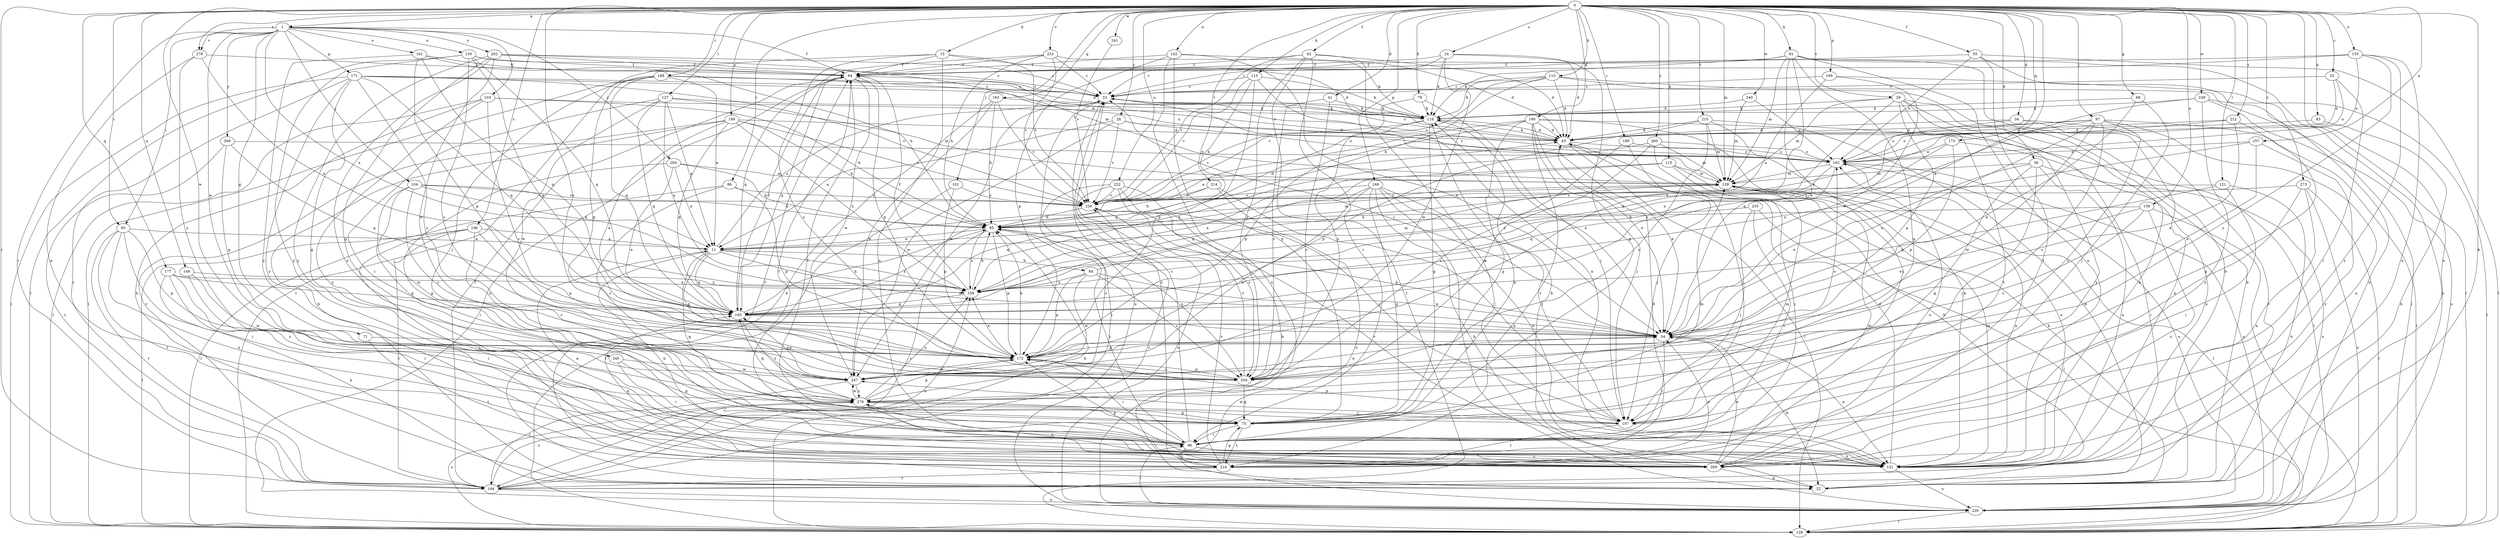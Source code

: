 strict digraph  {
0;
1;
11;
15;
22;
24;
28;
29;
32;
33;
34;
36;
41;
43;
54;
55;
62;
64;
68;
71;
75;
78;
81;
83;
84;
85;
86;
95;
96;
97;
101;
103;
104;
107;
110;
113;
115;
118;
121;
127;
128;
139;
142;
148;
150;
151;
155;
159;
161;
162;
168;
169;
171;
172;
173;
177;
182;
183;
188;
189;
190;
194;
196;
199;
204;
212;
214;
215;
216;
222;
226;
232;
235;
236;
239;
240;
241;
245;
247;
257;
258;
260;
262;
264;
268;
269;
273;
278;
279;
0 -> 1  [label=a];
0 -> 15  [label=b];
0 -> 22  [label=b];
0 -> 24  [label=c];
0 -> 28  [label=c];
0 -> 29  [label=c];
0 -> 32  [label=c];
0 -> 34  [label=d];
0 -> 36  [label=d];
0 -> 41  [label=d];
0 -> 54  [label=e];
0 -> 55  [label=f];
0 -> 62  [label=f];
0 -> 68  [label=g];
0 -> 78  [label=h];
0 -> 81  [label=h];
0 -> 83  [label=h];
0 -> 86  [label=i];
0 -> 95  [label=i];
0 -> 97  [label=j];
0 -> 101  [label=j];
0 -> 110  [label=k];
0 -> 113  [label=k];
0 -> 115  [label=k];
0 -> 121  [label=l];
0 -> 127  [label=l];
0 -> 139  [label=m];
0 -> 142  [label=n];
0 -> 148  [label=n];
0 -> 155  [label=o];
0 -> 159  [label=o];
0 -> 168  [label=p];
0 -> 169  [label=p];
0 -> 173  [label=q];
0 -> 177  [label=q];
0 -> 182  [label=q];
0 -> 188  [label=r];
0 -> 189  [label=r];
0 -> 190  [label=r];
0 -> 194  [label=r];
0 -> 196  [label=s];
0 -> 199  [label=s];
0 -> 204  [label=s];
0 -> 212  [label=t];
0 -> 214  [label=t];
0 -> 215  [label=t];
0 -> 222  [label=u];
0 -> 226  [label=u];
0 -> 232  [label=v];
0 -> 239  [label=w];
0 -> 240  [label=w];
0 -> 241  [label=w];
0 -> 245  [label=w];
0 -> 257  [label=x];
0 -> 260  [label=y];
0 -> 273  [label=z];
0 -> 278  [label=z];
1 -> 64  [label=f];
1 -> 71  [label=g];
1 -> 95  [label=i];
1 -> 103  [label=j];
1 -> 104  [label=j];
1 -> 150  [label=n];
1 -> 161  [label=o];
1 -> 171  [label=p];
1 -> 194  [label=r];
1 -> 245  [label=w];
1 -> 258  [label=x];
1 -> 262  [label=y];
1 -> 264  [label=y];
1 -> 268  [label=y];
1 -> 278  [label=v];
11 -> 33  [label=c];
11 -> 54  [label=e];
11 -> 75  [label=g];
11 -> 84  [label=h];
11 -> 151  [label=n];
11 -> 172  [label=p];
11 -> 183  [label=q];
11 -> 258  [label=x];
15 -> 43  [label=d];
15 -> 64  [label=f];
15 -> 128  [label=l];
15 -> 151  [label=n];
15 -> 204  [label=s];
15 -> 236  [label=v];
22 -> 64  [label=f];
24 -> 33  [label=c];
24 -> 43  [label=d];
24 -> 64  [label=f];
24 -> 75  [label=g];
24 -> 118  [label=k];
24 -> 247  [label=w];
28 -> 11  [label=a];
28 -> 43  [label=d];
28 -> 162  [label=o];
28 -> 236  [label=v];
28 -> 247  [label=w];
29 -> 118  [label=k];
29 -> 139  [label=m];
29 -> 151  [label=n];
29 -> 172  [label=p];
29 -> 194  [label=r];
29 -> 216  [label=t];
29 -> 258  [label=x];
29 -> 269  [label=y];
32 -> 33  [label=c];
32 -> 43  [label=d];
32 -> 96  [label=i];
32 -> 162  [label=o];
33 -> 118  [label=k];
33 -> 128  [label=l];
33 -> 162  [label=o];
33 -> 226  [label=u];
33 -> 247  [label=w];
34 -> 43  [label=d];
34 -> 151  [label=n];
34 -> 194  [label=r];
34 -> 258  [label=x];
36 -> 54  [label=e];
36 -> 75  [label=g];
36 -> 107  [label=j];
36 -> 139  [label=m];
36 -> 151  [label=n];
36 -> 226  [label=u];
41 -> 118  [label=k];
41 -> 204  [label=s];
41 -> 279  [label=z];
43 -> 22  [label=b];
43 -> 33  [label=c];
43 -> 54  [label=e];
43 -> 118  [label=k];
43 -> 128  [label=l];
43 -> 162  [label=o];
54 -> 22  [label=b];
54 -> 33  [label=c];
54 -> 85  [label=h];
54 -> 96  [label=i];
54 -> 151  [label=n];
54 -> 172  [label=p];
55 -> 64  [label=f];
55 -> 128  [label=l];
55 -> 162  [label=o];
55 -> 216  [label=t];
55 -> 226  [label=u];
62 -> 43  [label=d];
62 -> 64  [label=f];
62 -> 96  [label=i];
62 -> 128  [label=l];
62 -> 151  [label=n];
62 -> 204  [label=s];
62 -> 236  [label=v];
64 -> 33  [label=c];
64 -> 162  [label=o];
64 -> 172  [label=p];
64 -> 183  [label=q];
64 -> 226  [label=u];
64 -> 247  [label=w];
68 -> 54  [label=e];
68 -> 107  [label=j];
68 -> 118  [label=k];
71 -> 172  [label=p];
71 -> 216  [label=t];
75 -> 96  [label=i];
75 -> 139  [label=m];
75 -> 216  [label=t];
78 -> 107  [label=j];
78 -> 118  [label=k];
78 -> 204  [label=s];
81 -> 22  [label=b];
81 -> 54  [label=e];
81 -> 64  [label=f];
81 -> 75  [label=g];
81 -> 118  [label=k];
81 -> 128  [label=l];
81 -> 139  [label=m];
81 -> 151  [label=n];
81 -> 172  [label=p];
83 -> 22  [label=b];
83 -> 43  [label=d];
84 -> 54  [label=e];
84 -> 139  [label=m];
84 -> 172  [label=p];
84 -> 204  [label=s];
84 -> 247  [label=w];
84 -> 258  [label=x];
85 -> 11  [label=a];
85 -> 139  [label=m];
85 -> 172  [label=p];
85 -> 194  [label=r];
85 -> 204  [label=s];
85 -> 258  [label=x];
86 -> 128  [label=l];
86 -> 172  [label=p];
86 -> 236  [label=v];
86 -> 279  [label=z];
95 -> 11  [label=a];
95 -> 96  [label=i];
95 -> 151  [label=n];
95 -> 172  [label=p];
95 -> 194  [label=r];
95 -> 216  [label=t];
96 -> 33  [label=c];
96 -> 64  [label=f];
96 -> 85  [label=h];
96 -> 118  [label=k];
96 -> 151  [label=n];
96 -> 216  [label=t];
96 -> 269  [label=y];
97 -> 11  [label=a];
97 -> 43  [label=d];
97 -> 54  [label=e];
97 -> 128  [label=l];
97 -> 151  [label=n];
97 -> 162  [label=o];
97 -> 204  [label=s];
97 -> 247  [label=w];
97 -> 279  [label=z];
101 -> 128  [label=l];
101 -> 172  [label=p];
101 -> 236  [label=v];
103 -> 22  [label=b];
103 -> 85  [label=h];
103 -> 118  [label=k];
103 -> 128  [label=l];
103 -> 204  [label=s];
103 -> 269  [label=y];
104 -> 11  [label=a];
104 -> 85  [label=h];
104 -> 96  [label=i];
104 -> 204  [label=s];
104 -> 236  [label=v];
104 -> 247  [label=w];
107 -> 139  [label=m];
107 -> 172  [label=p];
107 -> 216  [label=t];
107 -> 247  [label=w];
110 -> 22  [label=b];
110 -> 33  [label=c];
110 -> 43  [label=d];
110 -> 85  [label=h];
110 -> 118  [label=k];
110 -> 128  [label=l];
110 -> 236  [label=v];
113 -> 33  [label=c];
113 -> 85  [label=h];
113 -> 118  [label=k];
113 -> 151  [label=n];
113 -> 172  [label=p];
113 -> 236  [label=v];
115 -> 22  [label=b];
115 -> 96  [label=i];
115 -> 139  [label=m];
115 -> 183  [label=q];
115 -> 258  [label=x];
118 -> 43  [label=d];
118 -> 54  [label=e];
118 -> 75  [label=g];
118 -> 183  [label=q];
118 -> 236  [label=v];
121 -> 22  [label=b];
121 -> 96  [label=i];
121 -> 183  [label=q];
121 -> 236  [label=v];
127 -> 11  [label=a];
127 -> 96  [label=i];
127 -> 118  [label=k];
127 -> 139  [label=m];
127 -> 183  [label=q];
127 -> 247  [label=w];
127 -> 258  [label=x];
128 -> 279  [label=z];
139 -> 33  [label=c];
139 -> 128  [label=l];
139 -> 151  [label=n];
139 -> 236  [label=v];
142 -> 43  [label=d];
142 -> 54  [label=e];
142 -> 64  [label=f];
142 -> 75  [label=g];
142 -> 172  [label=p];
142 -> 226  [label=u];
148 -> 96  [label=i];
148 -> 247  [label=w];
148 -> 258  [label=x];
150 -> 33  [label=c];
150 -> 54  [label=e];
150 -> 64  [label=f];
150 -> 128  [label=l];
150 -> 183  [label=q];
150 -> 204  [label=s];
150 -> 269  [label=y];
151 -> 11  [label=a];
151 -> 43  [label=d];
151 -> 64  [label=f];
151 -> 139  [label=m];
151 -> 162  [label=o];
151 -> 172  [label=p];
151 -> 226  [label=u];
151 -> 236  [label=v];
155 -> 33  [label=c];
155 -> 64  [label=f];
155 -> 151  [label=n];
155 -> 162  [label=o];
155 -> 269  [label=y];
155 -> 279  [label=z];
159 -> 54  [label=e];
159 -> 85  [label=h];
159 -> 128  [label=l];
159 -> 204  [label=s];
159 -> 269  [label=y];
161 -> 64  [label=f];
161 -> 85  [label=h];
161 -> 172  [label=p];
161 -> 183  [label=q];
161 -> 269  [label=y];
162 -> 139  [label=m];
162 -> 183  [label=q];
162 -> 226  [label=u];
162 -> 258  [label=x];
168 -> 22  [label=b];
168 -> 75  [label=g];
168 -> 107  [label=j];
168 -> 151  [label=n];
168 -> 183  [label=q];
168 -> 226  [label=u];
168 -> 236  [label=v];
168 -> 247  [label=w];
169 -> 11  [label=a];
169 -> 33  [label=c];
169 -> 54  [label=e];
169 -> 226  [label=u];
171 -> 33  [label=c];
171 -> 75  [label=g];
171 -> 128  [label=l];
171 -> 162  [label=o];
171 -> 183  [label=q];
171 -> 194  [label=r];
171 -> 204  [label=s];
171 -> 236  [label=v];
171 -> 269  [label=y];
172 -> 85  [label=h];
172 -> 96  [label=i];
172 -> 204  [label=s];
172 -> 247  [label=w];
172 -> 258  [label=x];
173 -> 151  [label=n];
173 -> 162  [label=o];
173 -> 172  [label=p];
173 -> 258  [label=x];
177 -> 22  [label=b];
177 -> 96  [label=i];
177 -> 183  [label=q];
177 -> 258  [label=x];
177 -> 279  [label=z];
182 -> 22  [label=b];
182 -> 85  [label=h];
182 -> 118  [label=k];
182 -> 236  [label=v];
182 -> 247  [label=w];
183 -> 54  [label=e];
183 -> 64  [label=f];
183 -> 85  [label=h];
183 -> 279  [label=z];
188 -> 11  [label=a];
188 -> 33  [label=c];
188 -> 107  [label=j];
188 -> 118  [label=k];
188 -> 128  [label=l];
188 -> 172  [label=p];
188 -> 183  [label=q];
189 -> 107  [label=j];
189 -> 162  [label=o];
189 -> 204  [label=s];
190 -> 11  [label=a];
190 -> 22  [label=b];
190 -> 43  [label=d];
190 -> 54  [label=e];
190 -> 75  [label=g];
190 -> 107  [label=j];
190 -> 151  [label=n];
190 -> 172  [label=p];
190 -> 216  [label=t];
194 -> 64  [label=f];
194 -> 85  [label=h];
194 -> 226  [label=u];
194 -> 236  [label=v];
194 -> 258  [label=x];
194 -> 279  [label=z];
196 -> 11  [label=a];
196 -> 128  [label=l];
196 -> 172  [label=p];
196 -> 194  [label=r];
196 -> 216  [label=t];
196 -> 279  [label=z];
199 -> 22  [label=b];
199 -> 43  [label=d];
199 -> 54  [label=e];
199 -> 85  [label=h];
199 -> 183  [label=q];
199 -> 194  [label=r];
199 -> 236  [label=v];
199 -> 258  [label=x];
204 -> 75  [label=g];
204 -> 162  [label=o];
204 -> 172  [label=p];
204 -> 236  [label=v];
212 -> 43  [label=d];
212 -> 54  [label=e];
212 -> 75  [label=g];
212 -> 162  [label=o];
214 -> 85  [label=h];
214 -> 107  [label=j];
214 -> 226  [label=u];
214 -> 236  [label=v];
215 -> 43  [label=d];
215 -> 107  [label=j];
215 -> 128  [label=l];
215 -> 139  [label=m];
215 -> 172  [label=p];
215 -> 204  [label=s];
216 -> 33  [label=c];
216 -> 43  [label=d];
216 -> 54  [label=e];
216 -> 75  [label=g];
216 -> 194  [label=r];
216 -> 236  [label=v];
222 -> 22  [label=b];
222 -> 107  [label=j];
222 -> 204  [label=s];
222 -> 226  [label=u];
222 -> 236  [label=v];
222 -> 279  [label=z];
226 -> 96  [label=i];
226 -> 128  [label=l];
226 -> 162  [label=o];
232 -> 33  [label=c];
232 -> 64  [label=f];
232 -> 85  [label=h];
232 -> 118  [label=k];
232 -> 183  [label=q];
232 -> 236  [label=v];
235 -> 85  [label=h];
235 -> 96  [label=i];
235 -> 107  [label=j];
235 -> 128  [label=l];
236 -> 43  [label=d];
236 -> 85  [label=h];
239 -> 118  [label=k];
239 -> 128  [label=l];
239 -> 183  [label=q];
239 -> 226  [label=u];
239 -> 269  [label=y];
240 -> 118  [label=k];
240 -> 139  [label=m];
240 -> 162  [label=o];
241 -> 236  [label=v];
245 -> 75  [label=g];
245 -> 96  [label=i];
245 -> 247  [label=w];
247 -> 54  [label=e];
247 -> 183  [label=q];
247 -> 194  [label=r];
247 -> 279  [label=z];
257 -> 54  [label=e];
257 -> 162  [label=o];
257 -> 258  [label=x];
257 -> 269  [label=y];
258 -> 64  [label=f];
258 -> 85  [label=h];
258 -> 183  [label=q];
260 -> 107  [label=j];
260 -> 139  [label=m];
260 -> 162  [label=o];
260 -> 204  [label=s];
260 -> 258  [label=x];
262 -> 33  [label=c];
262 -> 64  [label=f];
262 -> 75  [label=g];
262 -> 139  [label=m];
262 -> 151  [label=n];
262 -> 247  [label=w];
262 -> 269  [label=y];
264 -> 11  [label=a];
264 -> 54  [label=e];
264 -> 75  [label=g];
264 -> 85  [label=h];
264 -> 139  [label=m];
268 -> 162  [label=o];
268 -> 172  [label=p];
268 -> 183  [label=q];
268 -> 194  [label=r];
269 -> 22  [label=b];
269 -> 54  [label=e];
269 -> 118  [label=k];
269 -> 139  [label=m];
269 -> 162  [label=o];
269 -> 183  [label=q];
269 -> 279  [label=z];
273 -> 96  [label=i];
273 -> 128  [label=l];
273 -> 151  [label=n];
273 -> 226  [label=u];
273 -> 236  [label=v];
278 -> 64  [label=f];
278 -> 151  [label=n];
278 -> 258  [label=x];
278 -> 279  [label=z];
279 -> 75  [label=g];
279 -> 107  [label=j];
279 -> 172  [label=p];
279 -> 183  [label=q];
279 -> 247  [label=w];
279 -> 258  [label=x];
279 -> 269  [label=y];
}
